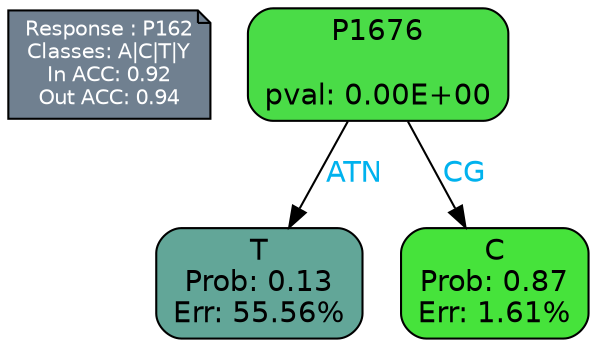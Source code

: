 digraph Tree {
node [shape=box, style="filled, rounded", color="black", fontname=helvetica] ;
graph [ranksep=equally, splines=polylines, bgcolor=transparent, dpi=600] ;
edge [fontname=helvetica] ;
LEGEND [label="Response : P162
Classes: A|C|T|Y
In ACC: 0.92
Out ACC: 0.94
",shape=note,align=left,style=filled,fillcolor="slategray",fontcolor="white",fontsize=10];1 [label="P1676

pval: 0.00E+00", fillcolor="#4adc47"] ;
2 [label="T
Prob: 0.13
Err: 55.56%", fillcolor="#62a698"] ;
3 [label="C
Prob: 0.87
Err: 1.61%", fillcolor="#46e33b"] ;
1 -> 2 [label="ATN",fontcolor=deepskyblue2] ;
1 -> 3 [label="CG",fontcolor=deepskyblue2] ;
{rank = same; 2;3;}{rank = same; LEGEND;1;}}